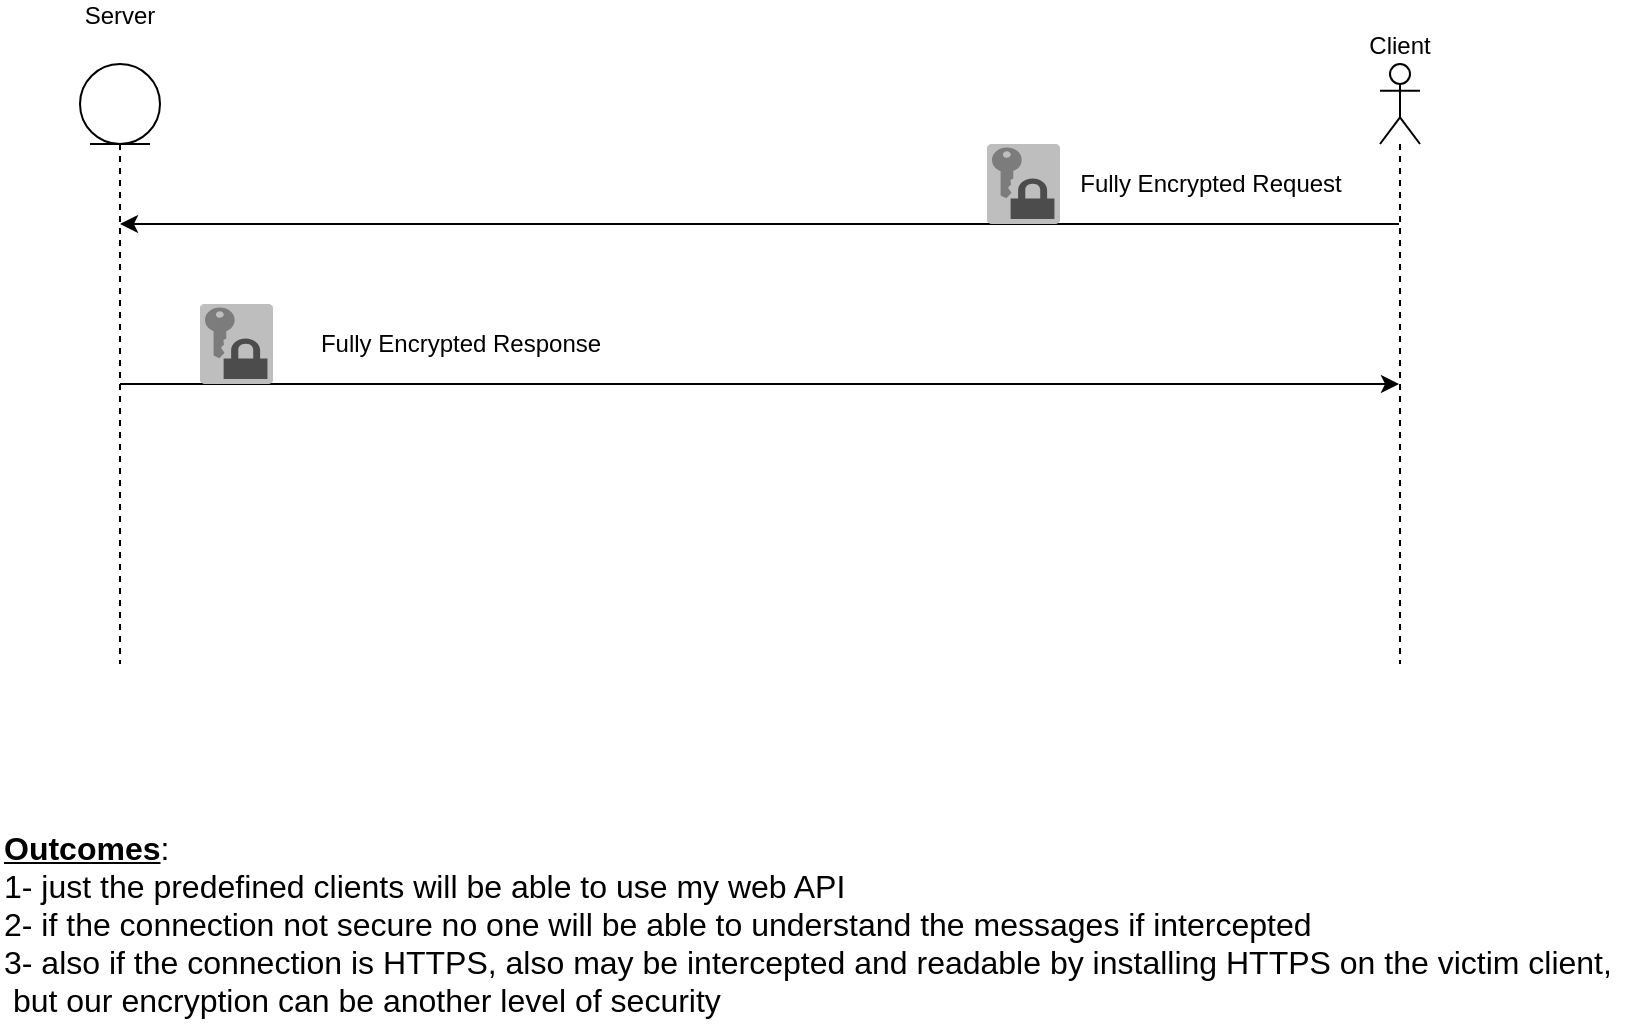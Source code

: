 <mxfile version="17.4.0" type="github" pages="3">
  <diagram id="HIR_HnuRfsgComKwelWx" name="Stage 1">
    <mxGraphModel dx="1422" dy="752" grid="1" gridSize="10" guides="1" tooltips="1" connect="1" arrows="1" fold="1" page="1" pageScale="1" pageWidth="850" pageHeight="1100" math="0" shadow="0">
      <root>
        <mxCell id="0" />
        <mxCell id="1" parent="0" />
        <mxCell id="l8HL2dyl0HHNFjh2lQPh-7" style="edgeStyle=orthogonalEdgeStyle;rounded=0;orthogonalLoop=1;jettySize=auto;html=1;" parent="1" source="l8HL2dyl0HHNFjh2lQPh-2" target="l8HL2dyl0HHNFjh2lQPh-4" edge="1">
          <mxGeometry relative="1" as="geometry">
            <Array as="points">
              <mxPoint x="390" y="160" />
              <mxPoint x="390" y="160" />
            </Array>
          </mxGeometry>
        </mxCell>
        <mxCell id="l8HL2dyl0HHNFjh2lQPh-2" value="&lt;div&gt;Client&lt;/div&gt;" style="shape=umlLifeline;participant=umlActor;perimeter=lifelinePerimeter;whiteSpace=wrap;html=1;container=1;collapsible=0;recursiveResize=0;verticalAlign=bottom;spacingTop=36;outlineConnect=0;labelPosition=center;verticalLabelPosition=top;align=center;" parent="1" vertex="1">
          <mxGeometry x="710" y="80" width="20" height="300" as="geometry" />
        </mxCell>
        <mxCell id="l8HL2dyl0HHNFjh2lQPh-8" style="edgeStyle=orthogonalEdgeStyle;rounded=0;orthogonalLoop=1;jettySize=auto;html=1;" parent="1" source="l8HL2dyl0HHNFjh2lQPh-4" target="l8HL2dyl0HHNFjh2lQPh-2" edge="1">
          <mxGeometry relative="1" as="geometry">
            <Array as="points">
              <mxPoint x="160" y="240" />
              <mxPoint x="160" y="240" />
            </Array>
          </mxGeometry>
        </mxCell>
        <mxCell id="l8HL2dyl0HHNFjh2lQPh-4" value="&lt;div&gt;Server&lt;/div&gt;&lt;div&gt;&lt;br&gt;&lt;/div&gt;" style="shape=umlLifeline;participant=umlEntity;perimeter=lifelinePerimeter;whiteSpace=wrap;html=1;container=1;collapsible=0;recursiveResize=0;verticalAlign=bottom;spacingTop=36;outlineConnect=0;labelPosition=center;verticalLabelPosition=top;align=center;" parent="1" vertex="1">
          <mxGeometry x="60" y="80" width="40" height="300" as="geometry" />
        </mxCell>
        <mxCell id="l8HL2dyl0HHNFjh2lQPh-9" value="Fully Encrypted Request" style="text;html=1;align=center;verticalAlign=middle;resizable=0;points=[];autosize=1;strokeColor=none;fillColor=none;" parent="1" vertex="1">
          <mxGeometry x="550" y="130" width="150" height="20" as="geometry" />
        </mxCell>
        <mxCell id="l8HL2dyl0HHNFjh2lQPh-10" value="Fully Encrypted Response" style="text;html=1;align=center;verticalAlign=middle;resizable=0;points=[];autosize=1;strokeColor=none;fillColor=none;" parent="1" vertex="1">
          <mxGeometry x="170" y="210" width="160" height="20" as="geometry" />
        </mxCell>
        <mxCell id="l8HL2dyl0HHNFjh2lQPh-11" value="" style="outlineConnect=0;dashed=0;verticalLabelPosition=bottom;verticalAlign=top;align=center;html=1;shape=mxgraph.aws3.data_encryption_key;fillColor=#7D7C7C;gradientColor=none;" parent="1" vertex="1">
          <mxGeometry x="513.5" y="120" width="36.5" height="40" as="geometry" />
        </mxCell>
        <mxCell id="l8HL2dyl0HHNFjh2lQPh-12" value="" style="outlineConnect=0;dashed=0;verticalLabelPosition=bottom;verticalAlign=top;align=center;html=1;shape=mxgraph.aws3.data_encryption_key;fillColor=#7D7C7C;gradientColor=none;" parent="1" vertex="1">
          <mxGeometry x="120" y="200" width="36.5" height="40" as="geometry" />
        </mxCell>
        <mxCell id="1U_oL4lZ3bxaXQujuD8t-1" value="&lt;div style=&quot;font-size: 16px&quot; align=&quot;left&quot;&gt;&lt;u&gt;&lt;b&gt;Outcomes&lt;/b&gt;&lt;/u&gt;: &lt;br style=&quot;font-size: 16px&quot;&gt;&lt;/div&gt;&lt;div style=&quot;font-size: 16px&quot; align=&quot;left&quot;&gt;1- just the predefined clients will be able to use my web API&lt;/div&gt;&lt;div style=&quot;font-size: 16px&quot; align=&quot;left&quot;&gt;2- if the connection not secure no one will be able to understand the messages if intercepted&lt;/div&gt;&lt;div style=&quot;font-size: 16px&quot; align=&quot;left&quot;&gt;3- also if the connection is HTTPS, also may be intercepted and readable by installing HTTPS on the victim client,&lt;/div&gt;&lt;div style=&quot;font-size: 16px&quot; align=&quot;left&quot;&gt;&amp;nbsp;but our encryption can be another level of security&lt;br style=&quot;font-size: 16px&quot;&gt;&lt;/div&gt;" style="text;html=1;align=left;verticalAlign=middle;resizable=0;points=[];autosize=1;strokeColor=none;fillColor=none;fontSize=16;" vertex="1" parent="1">
          <mxGeometry x="20" y="460" width="820" height="100" as="geometry" />
        </mxCell>
      </root>
    </mxGraphModel>
  </diagram>
  <diagram id="WWoqVtw5fzymllLJ7aHS" name="Symetric vs Asymetric">
    <mxGraphModel dx="1422" dy="752" grid="1" gridSize="10" guides="1" tooltips="1" connect="1" arrows="1" fold="1" page="1" pageScale="1" pageWidth="850" pageHeight="1100" math="0" shadow="0">
      <root>
        <mxCell id="0" />
        <mxCell id="1" parent="0" />
        <mxCell id="Mzsdl2vQxE1lh_2rMJa2-1" value="" style="aspect=fixed;perimeter=ellipsePerimeter;html=1;align=center;shadow=0;dashed=0;spacingTop=3;image;image=img/lib/active_directory/key.svg;sketch=0;" parent="1" vertex="1">
          <mxGeometry x="752.5" y="126" width="50" height="37" as="geometry" />
        </mxCell>
        <mxCell id="Mzsdl2vQxE1lh_2rMJa2-2" value="" style="aspect=fixed;perimeter=ellipsePerimeter;html=1;align=center;shadow=0;dashed=0;spacingTop=3;image;image=img/lib/active_directory/key.svg;imageBackground=#33FF33;" parent="1" vertex="1">
          <mxGeometry x="80" y="121.5" width="50" height="37" as="geometry" />
        </mxCell>
        <mxCell id="Mzsdl2vQxE1lh_2rMJa2-3" value="" style="aspect=fixed;perimeter=ellipsePerimeter;html=1;align=center;shadow=0;dashed=0;spacingTop=3;image;image=img/lib/active_directory/key.svg;imageBackground=#FF0000;" parent="1" vertex="1">
          <mxGeometry x="80" y="180" width="50" height="37" as="geometry" />
        </mxCell>
        <mxCell id="Mzsdl2vQxE1lh_2rMJa2-4" value="symmetric encryption" style="text;whiteSpace=wrap;html=1;fontSize=19;fontStyle=1" parent="1" vertex="1">
          <mxGeometry x="660.5" y="10" width="215" height="30" as="geometry" />
        </mxCell>
        <mxCell id="Mzsdl2vQxE1lh_2rMJa2-5" value="Asymmetric encryption" style="text;whiteSpace=wrap;html=1;fontSize=19;fontStyle=1" parent="1" vertex="1">
          <mxGeometry x="135" y="10" width="250" height="30" as="geometry" />
        </mxCell>
        <mxCell id="Mzsdl2vQxE1lh_2rMJa2-6" value="One Key -- Session Key" style="text;html=1;align=center;verticalAlign=middle;resizable=0;points=[];autosize=1;strokeColor=none;fillColor=none;" parent="1" vertex="1">
          <mxGeometry x="700" y="90" width="140" height="20" as="geometry" />
        </mxCell>
        <mxCell id="Mzsdl2vQxE1lh_2rMJa2-7" value="Two Keys" style="text;html=1;align=center;verticalAlign=middle;resizable=0;points=[];autosize=1;strokeColor=none;fillColor=none;fontSize=12;" parent="1" vertex="1">
          <mxGeometry x="160" y="90" width="70" height="20" as="geometry" />
        </mxCell>
        <mxCell id="Mzsdl2vQxE1lh_2rMJa2-8" value="Public Key : used to encrypt data" style="text;html=1;align=center;verticalAlign=middle;resizable=0;points=[];autosize=1;strokeColor=none;fillColor=none;fontSize=12;" parent="1" vertex="1">
          <mxGeometry x="145" y="130" width="190" height="20" as="geometry" />
        </mxCell>
        <mxCell id="Mzsdl2vQxE1lh_2rMJa2-9" value="private Key : used to decrypt data" style="text;html=1;align=center;verticalAlign=middle;resizable=0;points=[];autosize=1;strokeColor=none;fillColor=none;fontSize=12;" parent="1" vertex="1">
          <mxGeometry x="145" y="188.5" width="190" height="20" as="geometry" />
        </mxCell>
        <mxCell id="Mzsdl2vQxE1lh_2rMJa2-10" value="Used to encrypt and decrypt the data" style="text;html=1;align=center;verticalAlign=middle;resizable=0;points=[];autosize=1;strokeColor=none;fillColor=none;fontSize=12;" parent="1" vertex="1">
          <mxGeometry x="672.5" y="188.5" width="210" height="20" as="geometry" />
        </mxCell>
        <mxCell id="Mzsdl2vQxE1lh_2rMJa2-21" style="edgeStyle=orthogonalEdgeStyle;rounded=0;orthogonalLoop=1;jettySize=auto;html=1;fontSize=12;" parent="1" source="Mzsdl2vQxE1lh_2rMJa2-11" target="Mzsdl2vQxE1lh_2rMJa2-14" edge="1">
          <mxGeometry relative="1" as="geometry" />
        </mxCell>
        <mxCell id="Mzsdl2vQxE1lh_2rMJa2-11" value="" style="sketch=0;pointerEvents=1;shadow=0;dashed=0;html=1;strokeColor=none;fillColor=#505050;labelPosition=center;verticalLabelPosition=bottom;verticalAlign=top;outlineConnect=0;align=center;shape=mxgraph.office.security.lock_with_key_security;fontSize=12;" parent="1" vertex="1">
          <mxGeometry x="130" y="305" width="47" height="58" as="geometry" />
        </mxCell>
        <mxCell id="Mzsdl2vQxE1lh_2rMJa2-23" style="edgeStyle=orthogonalEdgeStyle;rounded=0;orthogonalLoop=1;jettySize=auto;html=1;fontSize=12;" parent="1" source="Mzsdl2vQxE1lh_2rMJa2-12" target="Mzsdl2vQxE1lh_2rMJa2-15" edge="1">
          <mxGeometry relative="1" as="geometry" />
        </mxCell>
        <mxCell id="Mzsdl2vQxE1lh_2rMJa2-12" value="" style="sketch=0;pointerEvents=1;shadow=0;dashed=0;html=1;strokeColor=none;fillColor=#505050;labelPosition=center;verticalLabelPosition=bottom;verticalAlign=top;outlineConnect=0;align=center;shape=mxgraph.office.security.lock_unprotected;fontSize=12;" parent="1" vertex="1">
          <mxGeometry x="310" y="310" width="40" height="48" as="geometry" />
        </mxCell>
        <mxCell id="Mzsdl2vQxE1lh_2rMJa2-20" style="edgeStyle=orthogonalEdgeStyle;rounded=0;orthogonalLoop=1;jettySize=auto;html=1;fontSize=12;" parent="1" source="Mzsdl2vQxE1lh_2rMJa2-13" target="Mzsdl2vQxE1lh_2rMJa2-11" edge="1">
          <mxGeometry relative="1" as="geometry" />
        </mxCell>
        <mxCell id="Mzsdl2vQxE1lh_2rMJa2-13" value="Plain text" style="shape=image;html=1;verticalAlign=top;verticalLabelPosition=bottom;labelBackgroundColor=#ffffff;imageAspect=0;aspect=fixed;image=https://cdn0.iconfinder.com/data/icons/octicons/1024/file-text-128.png;sketch=0;fontSize=12;" parent="1" vertex="1">
          <mxGeometry x="22" y="305" width="58" height="58" as="geometry" />
        </mxCell>
        <mxCell id="Mzsdl2vQxE1lh_2rMJa2-22" style="edgeStyle=orthogonalEdgeStyle;rounded=0;orthogonalLoop=1;jettySize=auto;html=1;fontSize=12;" parent="1" source="Mzsdl2vQxE1lh_2rMJa2-14" target="Mzsdl2vQxE1lh_2rMJa2-12" edge="1">
          <mxGeometry relative="1" as="geometry" />
        </mxCell>
        <mxCell id="Mzsdl2vQxE1lh_2rMJa2-14" value="Cipher text" style="shape=image;html=1;verticalAlign=top;verticalLabelPosition=bottom;labelBackgroundColor=#ffffff;imageAspect=0;aspect=fixed;image=https://cdn0.iconfinder.com/data/icons/octicons/1024/file-text-128.png;sketch=0;fontSize=12;" parent="1" vertex="1">
          <mxGeometry x="211" y="305" width="58" height="58" as="geometry" />
        </mxCell>
        <mxCell id="Mzsdl2vQxE1lh_2rMJa2-15" value="Plain Text" style="shape=image;html=1;verticalAlign=top;verticalLabelPosition=bottom;labelBackgroundColor=#ffffff;imageAspect=0;aspect=fixed;image=https://cdn0.iconfinder.com/data/icons/octicons/1024/file-text-128.png;sketch=0;fontSize=12;" parent="1" vertex="1">
          <mxGeometry x="390" y="305" width="58" height="58" as="geometry" />
        </mxCell>
        <mxCell id="Mzsdl2vQxE1lh_2rMJa2-18" style="edgeStyle=orthogonalEdgeStyle;rounded=0;orthogonalLoop=1;jettySize=auto;html=1;fontSize=12;" parent="1" target="Mzsdl2vQxE1lh_2rMJa2-11" edge="1">
          <mxGeometry relative="1" as="geometry">
            <mxPoint x="154" y="460" as="sourcePoint" />
          </mxGeometry>
        </mxCell>
        <mxCell id="Mzsdl2vQxE1lh_2rMJa2-16" value="" style="aspect=fixed;perimeter=ellipsePerimeter;html=1;align=center;shadow=0;dashed=0;spacingTop=3;image;image=img/lib/active_directory/key.svg;imageBackground=#33FF33;" parent="1" vertex="1">
          <mxGeometry x="127" y="450" width="50" height="37" as="geometry" />
        </mxCell>
        <mxCell id="Mzsdl2vQxE1lh_2rMJa2-19" style="edgeStyle=orthogonalEdgeStyle;rounded=0;orthogonalLoop=1;jettySize=auto;html=1;fontSize=12;" parent="1" source="Mzsdl2vQxE1lh_2rMJa2-17" edge="1">
          <mxGeometry relative="1" as="geometry">
            <mxPoint x="330" y="360" as="targetPoint" />
            <Array as="points">
              <mxPoint x="330" y="360" />
            </Array>
          </mxGeometry>
        </mxCell>
        <mxCell id="Mzsdl2vQxE1lh_2rMJa2-17" value="" style="aspect=fixed;perimeter=ellipsePerimeter;html=1;align=center;shadow=0;dashed=0;spacingTop=3;image;image=img/lib/active_directory/key.svg;imageBackground=#FF0000;" parent="1" vertex="1">
          <mxGeometry x="305" y="450" width="50" height="37" as="geometry" />
        </mxCell>
        <mxCell id="Mzsdl2vQxE1lh_2rMJa2-24" value="&lt;div&gt;Encrypt the data &lt;br&gt;&lt;/div&gt;&lt;div&gt;using public key&lt;/div&gt;" style="text;html=1;align=center;verticalAlign=middle;resizable=0;points=[];autosize=1;strokeColor=none;fillColor=none;fontSize=12;" parent="1" vertex="1">
          <mxGeometry x="102" y="495" width="100" height="30" as="geometry" />
        </mxCell>
        <mxCell id="Mzsdl2vQxE1lh_2rMJa2-25" value="&lt;div&gt;Decrypt the data &lt;br&gt;&lt;/div&gt;&lt;div&gt;using private key&lt;/div&gt;" style="text;html=1;align=center;verticalAlign=middle;resizable=0;points=[];autosize=1;strokeColor=none;fillColor=none;fontSize=12;" parent="1" vertex="1">
          <mxGeometry x="275" y="495" width="110" height="30" as="geometry" />
        </mxCell>
        <mxCell id="Mzsdl2vQxE1lh_2rMJa2-26" style="edgeStyle=orthogonalEdgeStyle;rounded=0;orthogonalLoop=1;jettySize=auto;html=1;fontSize=12;" parent="1" source="Mzsdl2vQxE1lh_2rMJa2-27" target="Mzsdl2vQxE1lh_2rMJa2-33" edge="1">
          <mxGeometry relative="1" as="geometry" />
        </mxCell>
        <mxCell id="Mzsdl2vQxE1lh_2rMJa2-27" value="" style="sketch=0;pointerEvents=1;shadow=0;dashed=0;html=1;strokeColor=none;fillColor=#505050;labelPosition=center;verticalLabelPosition=bottom;verticalAlign=top;outlineConnect=0;align=center;shape=mxgraph.office.security.lock_with_key_security;fontSize=12;" parent="1" vertex="1">
          <mxGeometry x="658" y="305" width="47" height="58" as="geometry" />
        </mxCell>
        <mxCell id="Mzsdl2vQxE1lh_2rMJa2-28" style="edgeStyle=orthogonalEdgeStyle;rounded=0;orthogonalLoop=1;jettySize=auto;html=1;fontSize=12;" parent="1" source="Mzsdl2vQxE1lh_2rMJa2-29" target="Mzsdl2vQxE1lh_2rMJa2-34" edge="1">
          <mxGeometry relative="1" as="geometry" />
        </mxCell>
        <mxCell id="Mzsdl2vQxE1lh_2rMJa2-29" value="" style="sketch=0;pointerEvents=1;shadow=0;dashed=0;html=1;strokeColor=none;fillColor=#505050;labelPosition=center;verticalLabelPosition=bottom;verticalAlign=top;outlineConnect=0;align=center;shape=mxgraph.office.security.lock_unprotected;fontSize=12;" parent="1" vertex="1">
          <mxGeometry x="838" y="310" width="40" height="48" as="geometry" />
        </mxCell>
        <mxCell id="Mzsdl2vQxE1lh_2rMJa2-30" style="edgeStyle=orthogonalEdgeStyle;rounded=0;orthogonalLoop=1;jettySize=auto;html=1;fontSize=12;" parent="1" source="Mzsdl2vQxE1lh_2rMJa2-31" target="Mzsdl2vQxE1lh_2rMJa2-27" edge="1">
          <mxGeometry relative="1" as="geometry" />
        </mxCell>
        <mxCell id="Mzsdl2vQxE1lh_2rMJa2-31" value="Plain text" style="shape=image;html=1;verticalAlign=top;verticalLabelPosition=bottom;labelBackgroundColor=#ffffff;imageAspect=0;aspect=fixed;image=https://cdn0.iconfinder.com/data/icons/octicons/1024/file-text-128.png;sketch=0;fontSize=12;" parent="1" vertex="1">
          <mxGeometry x="550" y="305" width="58" height="58" as="geometry" />
        </mxCell>
        <mxCell id="Mzsdl2vQxE1lh_2rMJa2-32" style="edgeStyle=orthogonalEdgeStyle;rounded=0;orthogonalLoop=1;jettySize=auto;html=1;fontSize=12;" parent="1" source="Mzsdl2vQxE1lh_2rMJa2-33" target="Mzsdl2vQxE1lh_2rMJa2-29" edge="1">
          <mxGeometry relative="1" as="geometry" />
        </mxCell>
        <mxCell id="Mzsdl2vQxE1lh_2rMJa2-33" value="Cipher text" style="shape=image;html=1;verticalAlign=top;verticalLabelPosition=bottom;labelBackgroundColor=#ffffff;imageAspect=0;aspect=fixed;image=https://cdn0.iconfinder.com/data/icons/octicons/1024/file-text-128.png;sketch=0;fontSize=12;" parent="1" vertex="1">
          <mxGeometry x="739" y="305" width="58" height="58" as="geometry" />
        </mxCell>
        <mxCell id="Mzsdl2vQxE1lh_2rMJa2-34" value="Plain Text" style="shape=image;html=1;verticalAlign=top;verticalLabelPosition=bottom;labelBackgroundColor=#ffffff;imageAspect=0;aspect=fixed;image=https://cdn0.iconfinder.com/data/icons/octicons/1024/file-text-128.png;sketch=0;fontSize=12;" parent="1" vertex="1">
          <mxGeometry x="918" y="305" width="58" height="58" as="geometry" />
        </mxCell>
        <mxCell id="Mzsdl2vQxE1lh_2rMJa2-36" style="edgeStyle=orthogonalEdgeStyle;rounded=0;orthogonalLoop=1;jettySize=auto;html=1;exitX=0;exitY=0.5;exitDx=0;exitDy=0;fontSize=12;" parent="1" source="Mzsdl2vQxE1lh_2rMJa2-35" target="Mzsdl2vQxE1lh_2rMJa2-27" edge="1">
          <mxGeometry relative="1" as="geometry" />
        </mxCell>
        <mxCell id="Mzsdl2vQxE1lh_2rMJa2-37" style="edgeStyle=orthogonalEdgeStyle;rounded=0;orthogonalLoop=1;jettySize=auto;html=1;exitX=1;exitY=0.5;exitDx=0;exitDy=0;fontSize=12;" parent="1" source="Mzsdl2vQxE1lh_2rMJa2-35" target="Mzsdl2vQxE1lh_2rMJa2-29" edge="1">
          <mxGeometry relative="1" as="geometry" />
        </mxCell>
        <mxCell id="Mzsdl2vQxE1lh_2rMJa2-35" value="" style="aspect=fixed;perimeter=ellipsePerimeter;html=1;align=center;shadow=0;dashed=0;spacingTop=3;image;image=img/lib/active_directory/key.svg;sketch=0;" parent="1" vertex="1">
          <mxGeometry x="760" y="440" width="50" height="37" as="geometry" />
        </mxCell>
        <mxCell id="Mzsdl2vQxE1lh_2rMJa2-38" value="Encrypt and decrypt the data using the same key" style="text;html=1;align=center;verticalAlign=middle;resizable=0;points=[];autosize=1;strokeColor=none;fillColor=none;fontSize=12;" parent="1" vertex="1">
          <mxGeometry x="658" y="487" width="280" height="20" as="geometry" />
        </mxCell>
        <mxCell id="Mzsdl2vQxE1lh_2rMJa2-39" value="Smaller cipher text compares to original plain text file." style="text;html=1;align=center;verticalAlign=middle;resizable=0;points=[];autosize=1;strokeColor=none;fillColor=none;fontSize=12;" parent="1" vertex="1">
          <mxGeometry x="622.5" y="590" width="310" height="20" as="geometry" />
        </mxCell>
        <mxCell id="Mzsdl2vQxE1lh_2rMJa2-40" value="Larger cipher text compares to original plain text file." style="text;html=1;align=center;verticalAlign=middle;resizable=0;points=[];autosize=1;strokeColor=none;fillColor=none;fontSize=12;" parent="1" vertex="1">
          <mxGeometry x="110" y="590" width="300" height="20" as="geometry" />
        </mxCell>
        <mxCell id="Mzsdl2vQxE1lh_2rMJa2-41" value="Used to transmit big data." style="text;html=1;align=center;verticalAlign=middle;resizable=0;points=[];autosize=1;strokeColor=none;fillColor=none;fontSize=12;" parent="1" vertex="1">
          <mxGeometry x="705" y="630" width="160" height="20" as="geometry" />
        </mxCell>
        <mxCell id="Mzsdl2vQxE1lh_2rMJa2-42" value="Used to transmit small data." style="text;html=1;align=center;verticalAlign=middle;resizable=0;points=[];autosize=1;strokeColor=none;fillColor=none;fontSize=12;" parent="1" vertex="1">
          <mxGeometry x="170" y="630" width="170" height="20" as="geometry" />
        </mxCell>
        <mxCell id="Mzsdl2vQxE1lh_2rMJa2-43" value="Asymmetric encryption requires high consumption of resources." style="text;html=1;align=center;verticalAlign=middle;resizable=0;points=[];autosize=1;strokeColor=none;fillColor=none;fontSize=12;" parent="1" vertex="1">
          <mxGeometry x="80" y="670" width="360" height="20" as="geometry" />
        </mxCell>
        <mxCell id="Mzsdl2vQxE1lh_2rMJa2-44" value="Symmetric key encryption works on low usage of resources." style="text;html=1;align=center;verticalAlign=middle;resizable=0;points=[];autosize=1;strokeColor=none;fillColor=none;fontSize=12;" parent="1" vertex="1">
          <mxGeometry x="607.5" y="670" width="340" height="20" as="geometry" />
        </mxCell>
        <mxCell id="Mzsdl2vQxE1lh_2rMJa2-45" value="Symmetric encryption is fast technique" style="text;html=1;align=center;verticalAlign=middle;resizable=0;points=[];autosize=1;strokeColor=none;fillColor=none;fontSize=12;" parent="1" vertex="1">
          <mxGeometry x="662.5" y="710" width="230" height="20" as="geometry" />
        </mxCell>
        <mxCell id="Mzsdl2vQxE1lh_2rMJa2-46" value="Asymmetric encryption is slower in terms of speed." style="text;whiteSpace=wrap;html=1;fontSize=12;" parent="1" vertex="1">
          <mxGeometry x="120" y="705" width="300" height="30" as="geometry" />
        </mxCell>
        <mxCell id="Mzsdl2vQxE1lh_2rMJa2-47" value="" style="endArrow=none;html=1;rounded=0;fontSize=12;strokeWidth=5;" parent="1" edge="1">
          <mxGeometry width="50" height="50" relative="1" as="geometry">
            <mxPoint x="520" y="780" as="sourcePoint" />
            <mxPoint x="520" y="10" as="targetPoint" />
          </mxGeometry>
        </mxCell>
        <mxCell id="Mzsdl2vQxE1lh_2rMJa2-48" value="" style="endArrow=none;html=1;rounded=0;fontSize=12;strokeWidth=5;" parent="1" edge="1">
          <mxGeometry width="50" height="50" relative="1" as="geometry">
            <mxPoint x="50" y="240" as="sourcePoint" />
            <mxPoint x="1000" y="240" as="targetPoint" />
          </mxGeometry>
        </mxCell>
        <mxCell id="Mzsdl2vQxE1lh_2rMJa2-49" value="" style="endArrow=none;html=1;rounded=0;fontSize=12;strokeWidth=5;" parent="1" edge="1">
          <mxGeometry width="50" height="50" relative="1" as="geometry">
            <mxPoint x="26" y="60" as="sourcePoint" />
            <mxPoint x="976" y="60" as="targetPoint" />
          </mxGeometry>
        </mxCell>
        <mxCell id="Mzsdl2vQxE1lh_2rMJa2-50" value="" style="endArrow=none;html=1;rounded=0;fontSize=12;strokeWidth=5;" parent="1" edge="1">
          <mxGeometry width="50" height="50" relative="1" as="geometry">
            <mxPoint x="26" y="540" as="sourcePoint" />
            <mxPoint x="976" y="540" as="targetPoint" />
          </mxGeometry>
        </mxCell>
        <mxCell id="CgwuojR1bHrYmX7aWqol-1" value="client" style="text;html=1;align=center;verticalAlign=middle;resizable=0;points=[];autosize=1;strokeColor=none;fillColor=none;fontSize=16;" vertex="1" parent="1">
          <mxGeometry x="25" y="410" width="50" height="20" as="geometry" />
        </mxCell>
        <mxCell id="CgwuojR1bHrYmX7aWqol-2" value="server" style="text;html=1;align=center;verticalAlign=middle;resizable=0;points=[];autosize=1;strokeColor=none;fillColor=none;fontSize=16;" vertex="1" parent="1">
          <mxGeometry x="390" y="410" width="60" height="20" as="geometry" />
        </mxCell>
        <mxCell id="CgwuojR1bHrYmX7aWqol-3" value="client" style="text;html=1;align=center;verticalAlign=middle;resizable=0;points=[];autosize=1;strokeColor=none;fillColor=none;fontSize=16;" vertex="1" parent="1">
          <mxGeometry x="555" y="410" width="50" height="20" as="geometry" />
        </mxCell>
        <mxCell id="CgwuojR1bHrYmX7aWqol-4" value="server" style="text;html=1;align=center;verticalAlign=middle;resizable=0;points=[];autosize=1;strokeColor=none;fillColor=none;fontSize=16;" vertex="1" parent="1">
          <mxGeometry x="916" y="400" width="60" height="20" as="geometry" />
        </mxCell>
        <mxCell id="4u510YD6Y3p60SGb7a_w-1" value="RSA" style="text;html=1;align=center;verticalAlign=middle;resizable=0;points=[];autosize=1;strokeColor=none;fillColor=none;fontSize=12;" vertex="1" parent="1">
          <mxGeometry x="400" y="20" width="40" height="20" as="geometry" />
        </mxCell>
        <mxCell id="4u510YD6Y3p60SGb7a_w-2" value="AES" style="text;html=1;align=center;verticalAlign=middle;resizable=0;points=[];autosize=1;strokeColor=none;fillColor=none;fontSize=12;" vertex="1" parent="1">
          <mxGeometry x="898" y="20" width="40" height="20" as="geometry" />
        </mxCell>
      </root>
    </mxGraphModel>
  </diagram>
  <diagram id="t3tcLVkCpCIOIXeq6tHs" name="Page-3">
    <mxGraphModel dx="1422" dy="752" grid="1" gridSize="10" guides="1" tooltips="1" connect="1" arrows="1" fold="1" page="1" pageScale="1" pageWidth="850" pageHeight="1100" math="0" shadow="0">
      <root>
        <mxCell id="0" />
        <mxCell id="1" parent="0" />
        <mxCell id="Aaxrm8IKO5T8YX4pbX_j-6" style="edgeStyle=orthogonalEdgeStyle;rounded=0;orthogonalLoop=1;jettySize=auto;html=1;fontSize=12;" edge="1" parent="1" source="QdRMzlotLmlQQPObXNI1-3" target="QdRMzlotLmlQQPObXNI1-4">
          <mxGeometry relative="1" as="geometry">
            <mxPoint x="180" y="355" as="targetPoint" />
            <Array as="points">
              <mxPoint x="390" y="350" />
              <mxPoint x="390" y="350" />
            </Array>
          </mxGeometry>
        </mxCell>
        <mxCell id="QdRMzlotLmlQQPObXNI1-3" value="Client" style="shape=umlLifeline;participant=umlActor;perimeter=lifelinePerimeter;whiteSpace=wrap;html=1;container=1;collapsible=0;recursiveResize=0;verticalAlign=bottom;spacingTop=36;outlineConnect=0;fontSize=16;labelPosition=center;verticalLabelPosition=top;align=center;" vertex="1" parent="1">
          <mxGeometry x="780" y="40" width="20" height="630" as="geometry" />
        </mxCell>
        <mxCell id="Aaxrm8IKO5T8YX4pbX_j-14" style="edgeStyle=orthogonalEdgeStyle;rounded=0;orthogonalLoop=1;jettySize=auto;html=1;fontSize=12;endArrow=classic;endFill=1;" edge="1" parent="1" source="QdRMzlotLmlQQPObXNI1-4" target="QdRMzlotLmlQQPObXNI1-3">
          <mxGeometry relative="1" as="geometry">
            <Array as="points">
              <mxPoint x="640" y="600" />
              <mxPoint x="640" y="600" />
            </Array>
          </mxGeometry>
        </mxCell>
        <mxCell id="QdRMzlotLmlQQPObXNI1-4" value="Server" style="shape=umlLifeline;participant=umlEntity;perimeter=lifelinePerimeter;whiteSpace=wrap;html=1;container=1;collapsible=0;recursiveResize=0;verticalAlign=bottom;spacingTop=36;outlineConnect=0;fontSize=16;labelPosition=center;verticalLabelPosition=top;align=center;" vertex="1" parent="1">
          <mxGeometry x="40" y="40" width="40" height="630" as="geometry" />
        </mxCell>
        <mxCell id="sabHmgOhICbMZxDspsIi-1" value="" style="aspect=fixed;perimeter=ellipsePerimeter;html=1;align=center;shadow=0;dashed=0;spacingTop=3;image;image=img/lib/active_directory/key.svg;imageBackground=#FF0000;" vertex="1" parent="1">
          <mxGeometry x="90" y="40" width="50" height="37" as="geometry" />
        </mxCell>
        <mxCell id="sabHmgOhICbMZxDspsIi-2" value="Server private Key : used to decrypt data" style="text;html=1;align=center;verticalAlign=middle;resizable=0;points=[];autosize=1;strokeColor=none;fillColor=none;fontSize=12;" vertex="1" parent="1">
          <mxGeometry x="135" y="48.5" width="230" height="20" as="geometry" />
        </mxCell>
        <mxCell id="EESmjBTNbwx0lxjEegnh-4" value="" style="aspect=fixed;perimeter=ellipsePerimeter;html=1;align=center;shadow=0;dashed=0;spacingTop=3;image;image=img/lib/active_directory/key.svg;imageBackground=#33FF33;" vertex="1" parent="1">
          <mxGeometry x="710" y="60" width="50" height="37" as="geometry" />
        </mxCell>
        <mxCell id="EESmjBTNbwx0lxjEegnh-5" value="Server Public Key : used to encrypt data" style="text;html=1;align=center;verticalAlign=middle;resizable=0;points=[];autosize=1;strokeColor=none;fillColor=none;fontSize=12;" vertex="1" parent="1">
          <mxGeometry x="470" y="68.5" width="230" height="20" as="geometry" />
        </mxCell>
        <mxCell id="TViWI3xJ7vZVxbtkFQ8e-1" value="" style="aspect=fixed;perimeter=ellipsePerimeter;html=1;align=center;shadow=0;dashed=0;spacingTop=3;image;image=img/lib/active_directory/key.svg;sketch=0;" vertex="1" parent="1">
          <mxGeometry x="660" y="128.5" width="50" height="37" as="geometry" />
        </mxCell>
        <mxCell id="i10AqXILIP_ncb_LzXJR-1" value="symmetric key" style="text;html=1;align=center;verticalAlign=middle;resizable=0;points=[];autosize=1;strokeColor=none;fillColor=none;fontSize=12;" vertex="1" parent="1">
          <mxGeometry x="550" y="137" width="90" height="20" as="geometry" />
        </mxCell>
        <mxCell id="Aaxrm8IKO5T8YX4pbX_j-1" value="" style="points=[[0,0.5,0],[0.24,0,0],[0.5,0.28,0],[0.995,0.475,0],[0.5,0.72,0],[0.24,1,0]];verticalLabelPosition=bottom;sketch=0;html=1;verticalAlign=top;aspect=fixed;align=center;pointerEvents=1;shape=mxgraph.cisco19.key;fillColor=#005073;strokeColor=none;fontSize=12;" vertex="1" parent="1">
          <mxGeometry x="710" y="200" width="50" height="22.5" as="geometry" />
        </mxCell>
        <mxCell id="Aaxrm8IKO5T8YX4pbX_j-2" value="" style="shape=image;html=1;verticalAlign=top;verticalLabelPosition=bottom;labelBackgroundColor=#ffffff;imageAspect=0;aspect=fixed;image=https://cdn4.iconfinder.com/data/icons/ionicons/512/icon-plus-round-128.png;fontSize=12;" vertex="1" parent="1">
          <mxGeometry x="610" y="100.5" width="28" height="28" as="geometry" />
        </mxCell>
        <mxCell id="Aaxrm8IKO5T8YX4pbX_j-3" value="" style="shape=image;html=1;verticalAlign=top;verticalLabelPosition=bottom;labelBackgroundColor=#ffffff;imageAspect=0;aspect=fixed;image=https://cdn2.iconfinder.com/data/icons/css-vol-2/24/math-equal-128.png;fontSize=12;" vertex="1" parent="1">
          <mxGeometry x="605" y="157" width="38" height="38" as="geometry" />
        </mxCell>
        <mxCell id="Aaxrm8IKO5T8YX4pbX_j-5" value="symmetric key encrypted using server public key" style="text;html=1;align=center;verticalAlign=middle;resizable=0;points=[];autosize=1;strokeColor=none;fillColor=none;fontSize=12;" vertex="1" parent="1">
          <mxGeometry x="430" y="200" width="280" height="20" as="geometry" />
        </mxCell>
        <mxCell id="Aaxrm8IKO5T8YX4pbX_j-8" value="&lt;div align=&quot;left&quot;&gt;&lt;b&gt;Headers&lt;/b&gt;: ClientId:&quot;New Key&quot;&lt;/div&gt;&lt;div align=&quot;left&quot;&gt;&lt;b&gt;Body&lt;/b&gt;: encrypted using Symmetric key&lt;/div&gt;&lt;div&gt;&lt;b&gt;Query &lt;/b&gt;string : encrypted using symmetric key&lt;br&gt;&lt;/div&gt;" style="rounded=1;whiteSpace=wrap;html=1;fontSize=12;" vertex="1" parent="1">
          <mxGeometry x="290" y="291" width="290" height="55" as="geometry" />
        </mxCell>
        <mxCell id="Aaxrm8IKO5T8YX4pbX_j-9" value="" style="points=[[0,0.5,0],[0.24,0,0],[0.5,0.28,0],[0.995,0.475,0],[0.5,0.72,0],[0.24,1,0]];verticalLabelPosition=bottom;sketch=0;html=1;verticalAlign=top;aspect=fixed;align=center;pointerEvents=1;shape=mxgraph.cisco19.key;fillColor=#005073;strokeColor=none;fontSize=12;" vertex="1" parent="1">
          <mxGeometry x="471" y="296" width="27.78" height="12.5" as="geometry" />
        </mxCell>
        <mxCell id="Aaxrm8IKO5T8YX4pbX_j-10" value="" style="aspect=fixed;perimeter=ellipsePerimeter;html=1;align=center;shadow=0;dashed=0;spacingTop=3;image;image=img/lib/active_directory/key.svg;sketch=0;" vertex="1" parent="1">
          <mxGeometry x="520.51" y="310" width="22.97" height="17" as="geometry" />
        </mxCell>
        <mxCell id="Aaxrm8IKO5T8YX4pbX_j-11" value="" style="aspect=fixed;perimeter=ellipsePerimeter;html=1;align=center;shadow=0;dashed=0;spacingTop=3;image;image=img/lib/active_directory/key.svg;sketch=0;" vertex="1" parent="1">
          <mxGeometry x="558.03" y="321" width="22.97" height="17" as="geometry" />
        </mxCell>
        <mxCell id="Aaxrm8IKO5T8YX4pbX_j-12" value="&lt;div&gt;1- Extract the ClientId header if exists&lt;/div&gt;&lt;div&gt;&amp;nbsp;&amp;nbsp;&amp;nbsp;&amp;nbsp; then decrypt it using server private key &lt;br&gt;&lt;/div&gt;&lt;div&gt;&amp;nbsp;&amp;nbsp;&amp;nbsp;&amp;nbsp;&amp;nbsp; to extract the symmetric key defined by the client&lt;/div&gt;&lt;div&gt;2- if the request has JWT authentication decrypt it using the symmetric key &lt;br&gt;&lt;/div&gt;&lt;div&gt;3- decrypt the request body and the query string if exist&lt;/div&gt;&lt;div&gt;&amp;nbsp; &amp;nbsp;&amp;nbsp; using the extracted symmetric key&lt;/div&gt;&lt;div&gt;4- encrypt the response using the symmetric key&lt;/div&gt;&lt;div&gt;5- if there is any JWT authentication also encrypt it using&lt;/div&gt;&lt;div&gt;&amp;nbsp; &amp;nbsp;&amp;nbsp; the symmetric key to be irreversible&lt;br&gt;&lt;/div&gt;&lt;div&gt;&lt;br&gt;&lt;/div&gt;" style="text;html=1;align=left;verticalAlign=middle;resizable=0;points=[];autosize=1;strokeColor=none;fillColor=none;fontSize=12;" vertex="1" parent="1">
          <mxGeometry x="70" y="380" width="420" height="150" as="geometry" />
        </mxCell>
        <mxCell id="Aaxrm8IKO5T8YX4pbX_j-15" value="&lt;b&gt;response&lt;/b&gt;: encrypted using the symmetric key" style="rounded=1;whiteSpace=wrap;html=1;fontSize=12;align=left;" vertex="1" parent="1">
          <mxGeometry x="290" y="540" width="290" height="55" as="geometry" />
        </mxCell>
        <mxCell id="Aaxrm8IKO5T8YX4pbX_j-17" value="" style="aspect=fixed;perimeter=ellipsePerimeter;html=1;align=center;shadow=0;dashed=0;spacingTop=3;image;image=img/lib/active_directory/key.svg;sketch=0;" vertex="1" parent="1">
          <mxGeometry x="571.52" y="559" width="22.97" height="17" as="geometry" />
        </mxCell>
      </root>
    </mxGraphModel>
  </diagram>
</mxfile>
